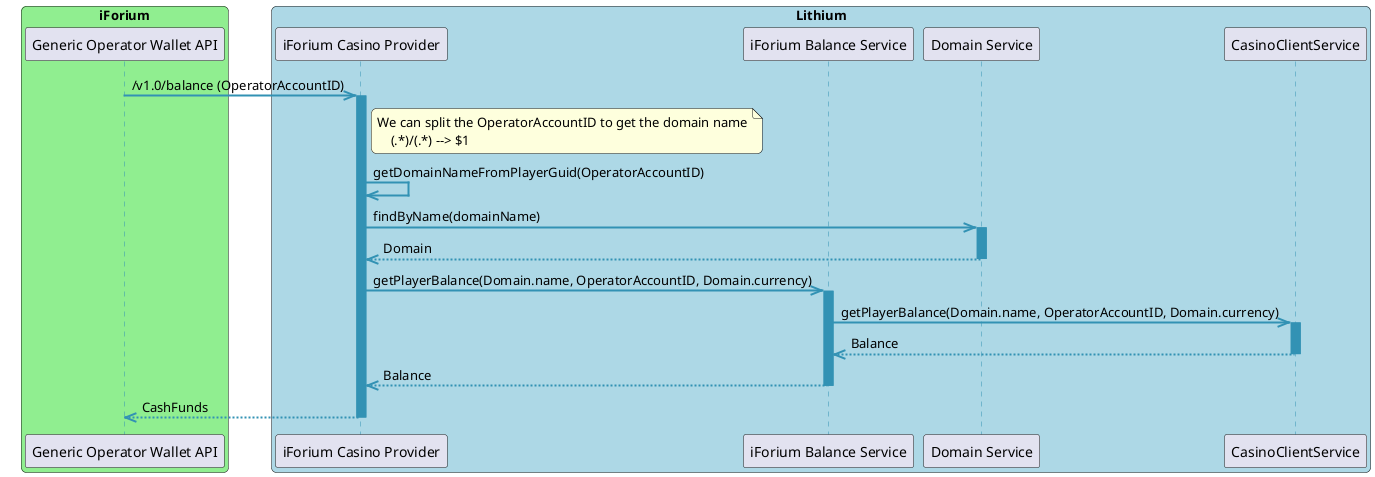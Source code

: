 .Balance Sequence
[plantuml]
----
@startuml

    box "iForium" #LightGreen
       participant "Generic Operator Wallet API" as ggo
    end box

    box "Lithium" #LightBlue
        participant "iForium Casino Provider" as provider
        participant "iForium Balance Service" as balance
'        participant "Config Service" as config
        participant "Domain Service" as domain
'        participant "User Repository" as user
        participant "CasinoClientService" as casino
    end box

    skinparam handwritten false
    skinparam backgroundColor transparent
    skinparam roundcorner 10
    skinparam BoxPadding 20

    skinparam sequence {

        ArrowColor 3292b4
        ArrowThickness 2

        LifeLineBorderColor 3292b4
        LifeLineBackgroundColor #3292b4

        ParticipantBorderColor 3292b4
        ParticipantBackgroundColor 3292b4
        ParticipantFontName Arial
        ParticipantFontSize 17
        ParticipantFontColor white

        ActorBorderColor 3292b4
        ActorBackgroundColor aqua
        ActorFontColor 3292b4
        ActorFontSize 17
        ActorFontName Arial
    }

    ggo ->> provider ++: /v1.0/balance (OperatorAccountID)
    note right of provider
        We can split the OperatorAccountID to get the domain name
            (.*)/(.*) --> $1
    end note
    provider ->> provider : getDomainNameFromPlayerGuid(OperatorAccountID)
    provider ->> domain ++ : findByName(domainName)
    domain -->> provider --: Domain

    provider ->> balance ++: getPlayerBalance(Domain.name, OperatorAccountID, Domain.currency)

    balance ->> casino ++ : getPlayerBalance(Domain.name, OperatorAccountID, Domain.currency)
    casino -->> balance --: Balance
    balance -->> provider --: Balance
    provider -->> ggo --: CashFunds

@enduml
----